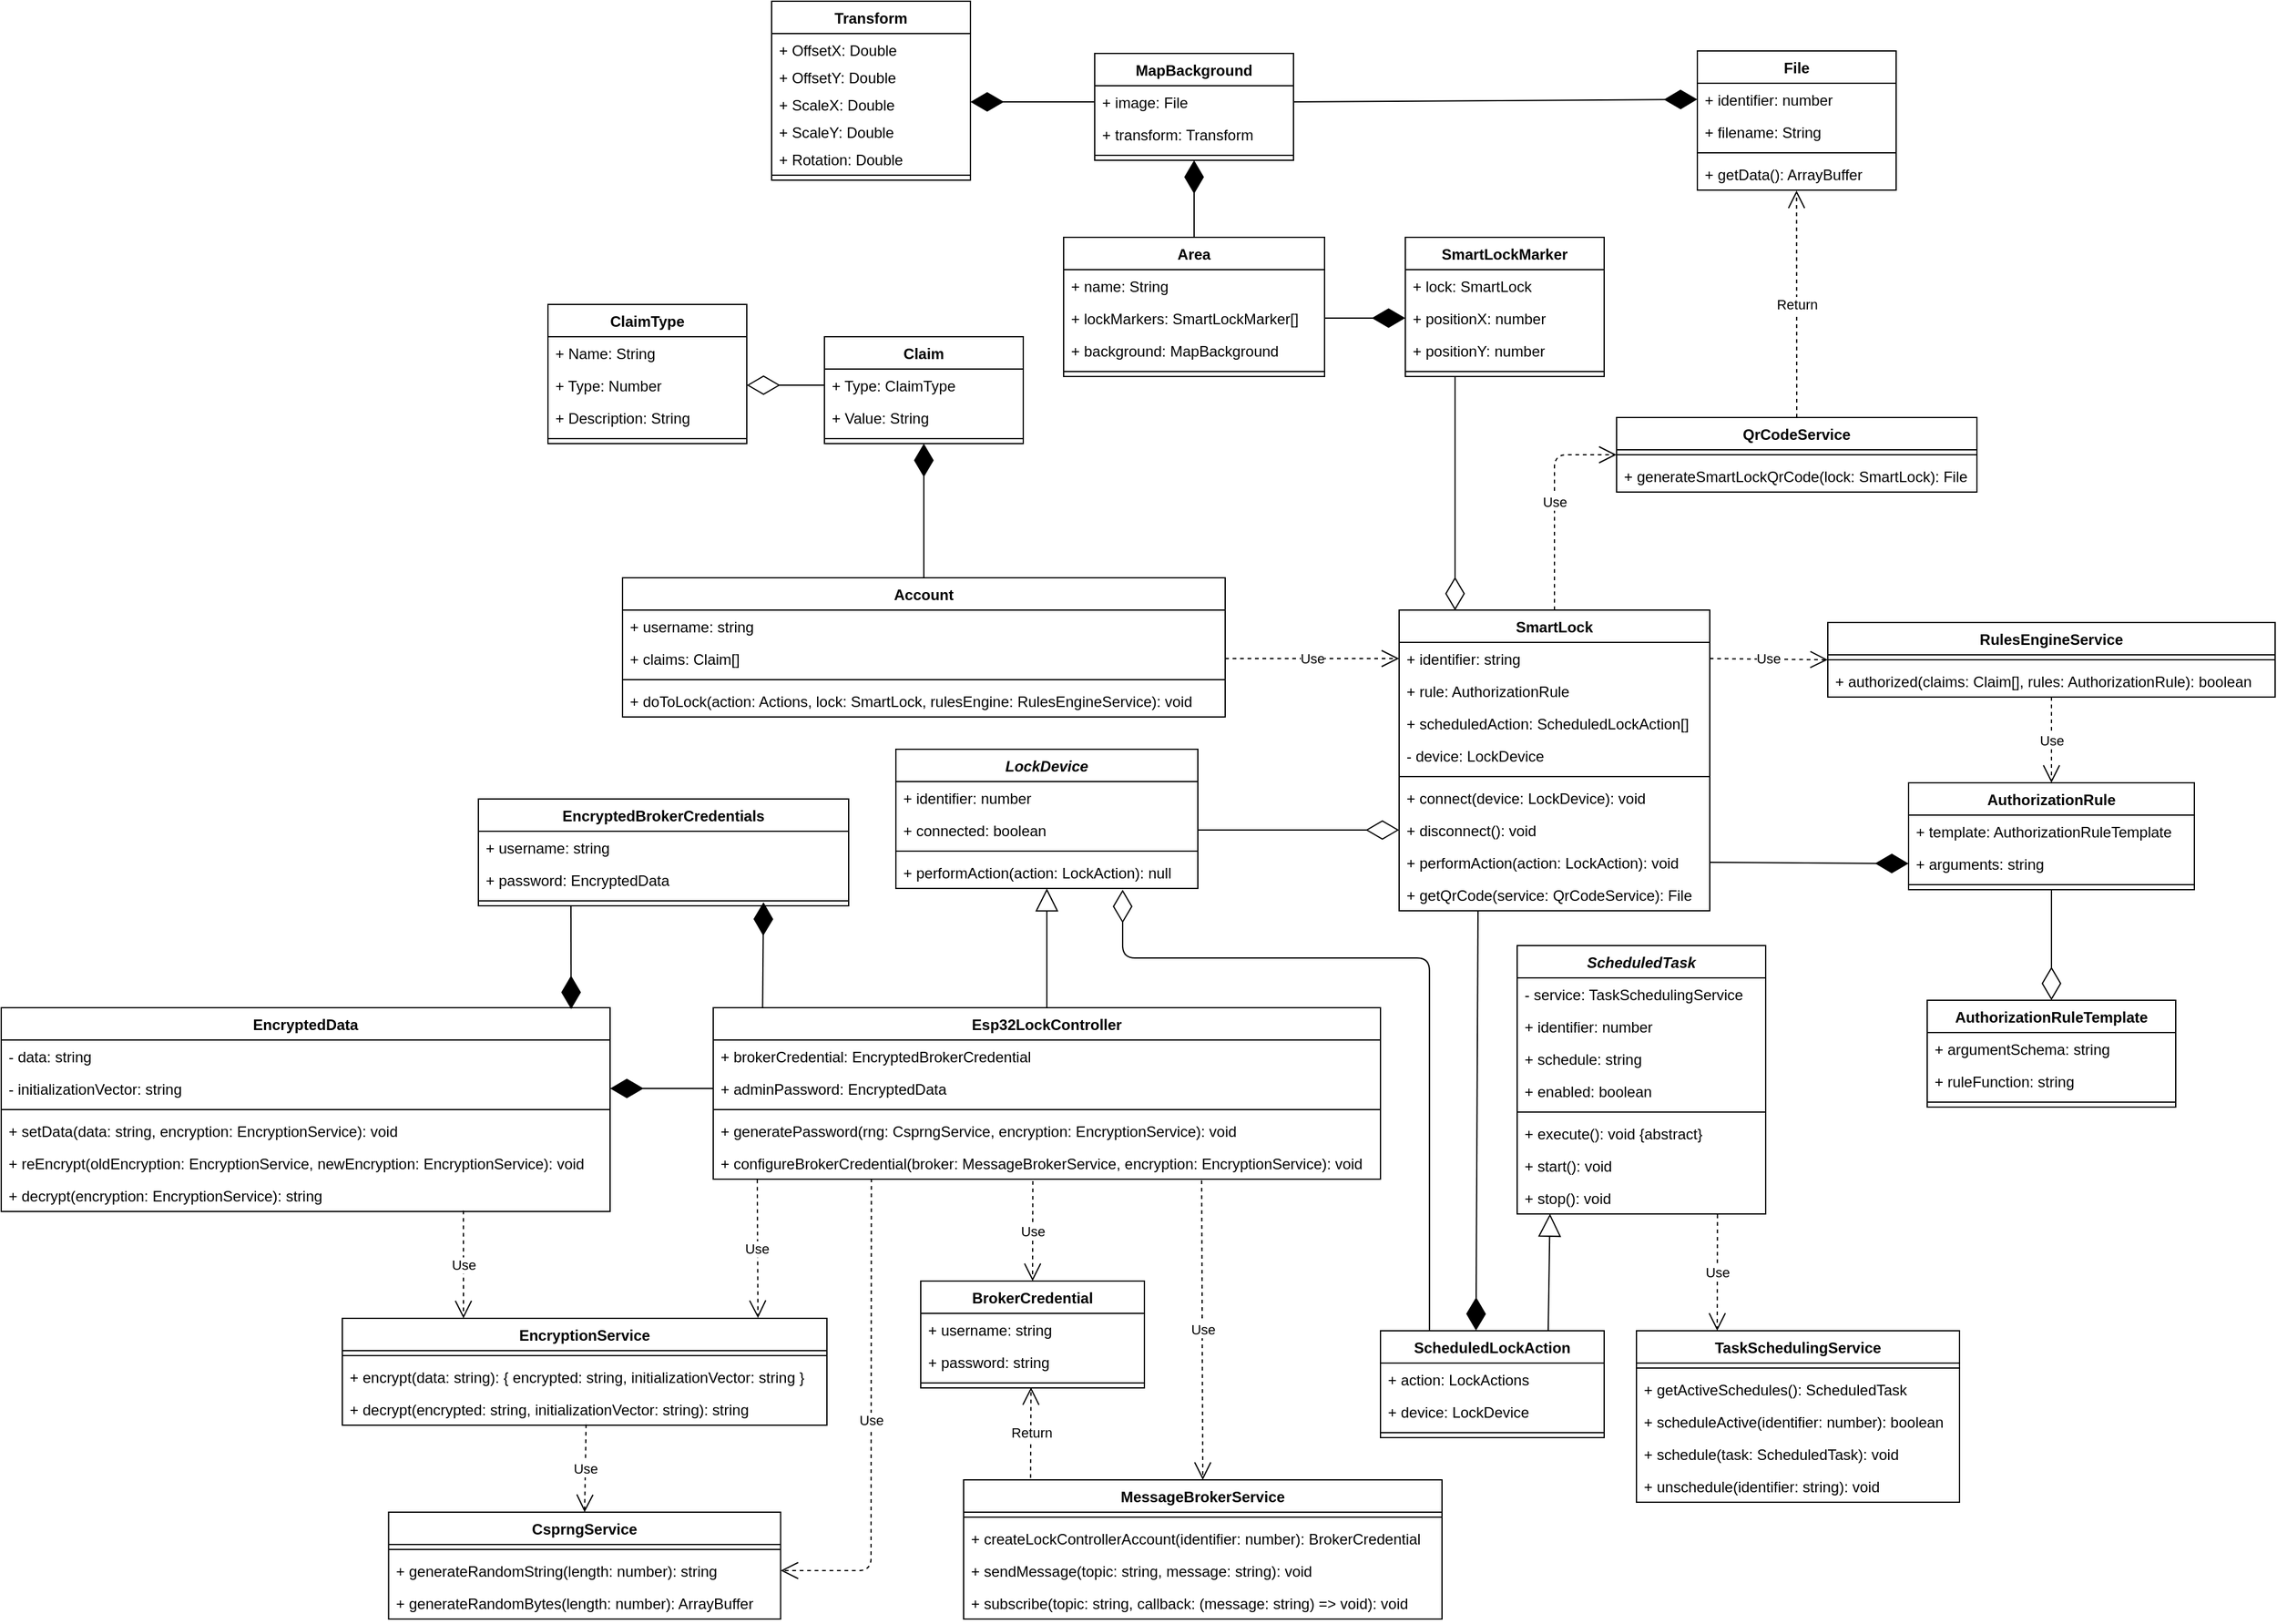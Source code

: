 <mxfile scale="1" border="10">
    <diagram id="dUwjKQnWfHwIA7eoXFHn" name="Page-1">
        <mxGraphModel dx="3529" dy="1919" grid="1" gridSize="10" guides="1" tooltips="1" connect="1" arrows="1" fold="1" page="1" pageScale="1" pageWidth="850" pageHeight="1100" math="0" shadow="0">
            <root>
                <mxCell id="0"/>
                <mxCell id="1" parent="0"/>
                <mxCell id="6" value="Account" style="swimlane;fontStyle=1;align=center;verticalAlign=top;childLayout=stackLayout;horizontal=1;startSize=26;horizontalStack=0;resizeParent=1;resizeParentMax=0;resizeLast=0;collapsible=1;marginBottom=0;" parent="1" vertex="1">
                    <mxGeometry x="-1630" y="384" width="485" height="112" as="geometry"/>
                </mxCell>
                <mxCell id="7" value="+ username: string" style="text;strokeColor=none;fillColor=none;align=left;verticalAlign=top;spacingLeft=4;spacingRight=4;overflow=hidden;rotatable=0;points=[[0,0.5],[1,0.5]];portConstraint=eastwest;" parent="6" vertex="1">
                    <mxGeometry y="26" width="485" height="26" as="geometry"/>
                </mxCell>
                <mxCell id="91" value="+ claims: Claim[]" style="text;strokeColor=none;fillColor=none;align=left;verticalAlign=top;spacingLeft=4;spacingRight=4;overflow=hidden;rotatable=0;points=[[0,0.5],[1,0.5]];portConstraint=eastwest;" parent="6" vertex="1">
                    <mxGeometry y="52" width="485" height="26" as="geometry"/>
                </mxCell>
                <mxCell id="8" value="" style="line;strokeWidth=1;fillColor=none;align=left;verticalAlign=middle;spacingTop=-1;spacingLeft=3;spacingRight=3;rotatable=0;labelPosition=right;points=[];portConstraint=eastwest;" parent="6" vertex="1">
                    <mxGeometry y="78" width="485" height="8" as="geometry"/>
                </mxCell>
                <mxCell id="170" value="+ doToLock(action: Actions, lock: SmartLock, rulesEngine: RulesEngineService): void" style="text;strokeColor=none;fillColor=none;align=left;verticalAlign=top;spacingLeft=4;spacingRight=4;overflow=hidden;rotatable=0;points=[[0,0.5],[1,0.5]];portConstraint=eastwest;" parent="6" vertex="1">
                    <mxGeometry y="86" width="485" height="26" as="geometry"/>
                </mxCell>
                <mxCell id="18" value="Area" style="swimlane;fontStyle=1;align=center;verticalAlign=top;childLayout=stackLayout;horizontal=1;startSize=26;horizontalStack=0;resizeParent=1;resizeParentMax=0;resizeLast=0;collapsible=1;marginBottom=0;" parent="1" vertex="1">
                    <mxGeometry x="-1275" y="110" width="210" height="112" as="geometry"/>
                </mxCell>
                <mxCell id="19" value="+ name: String" style="text;strokeColor=none;fillColor=none;align=left;verticalAlign=top;spacingLeft=4;spacingRight=4;overflow=hidden;rotatable=0;points=[[0,0.5],[1,0.5]];portConstraint=eastwest;" parent="18" vertex="1">
                    <mxGeometry y="26" width="210" height="26" as="geometry"/>
                </mxCell>
                <mxCell id="148" value="+ lockMarkers: SmartLockMarker[]" style="text;strokeColor=none;fillColor=none;align=left;verticalAlign=top;spacingLeft=4;spacingRight=4;overflow=hidden;rotatable=0;points=[[0,0.5],[1,0.5]];portConstraint=eastwest;" parent="18" vertex="1">
                    <mxGeometry y="52" width="210" height="26" as="geometry"/>
                </mxCell>
                <mxCell id="295" value="+ background: MapBackground" style="text;strokeColor=none;fillColor=none;align=left;verticalAlign=top;spacingLeft=4;spacingRight=4;overflow=hidden;rotatable=0;points=[[0,0.5],[1,0.5]];portConstraint=eastwest;" parent="18" vertex="1">
                    <mxGeometry y="78" width="210" height="26" as="geometry"/>
                </mxCell>
                <mxCell id="20" value="" style="line;strokeWidth=1;fillColor=none;align=left;verticalAlign=middle;spacingTop=-1;spacingLeft=3;spacingRight=3;rotatable=0;labelPosition=right;points=[];portConstraint=eastwest;" parent="18" vertex="1">
                    <mxGeometry y="104" width="210" height="8" as="geometry"/>
                </mxCell>
                <mxCell id="22" value="SmartLock" style="swimlane;fontStyle=1;align=center;verticalAlign=top;childLayout=stackLayout;horizontal=1;startSize=26;horizontalStack=0;resizeParent=1;resizeParentMax=0;resizeLast=0;collapsible=1;marginBottom=0;" parent="1" vertex="1">
                    <mxGeometry x="-1005" y="410" width="250" height="242" as="geometry"/>
                </mxCell>
                <mxCell id="23" value="+ identifier: string" style="text;strokeColor=none;fillColor=none;align=left;verticalAlign=top;spacingLeft=4;spacingRight=4;overflow=hidden;rotatable=0;points=[[0,0.5],[1,0.5]];portConstraint=eastwest;" parent="22" vertex="1">
                    <mxGeometry y="26" width="250" height="26" as="geometry"/>
                </mxCell>
                <mxCell id="54" value="+ rule: AuthorizationRule" style="text;strokeColor=none;fillColor=none;align=left;verticalAlign=top;spacingLeft=4;spacingRight=4;overflow=hidden;rotatable=0;points=[[0,0.5],[1,0.5]];portConstraint=eastwest;" parent="22" vertex="1">
                    <mxGeometry y="52" width="250" height="26" as="geometry"/>
                </mxCell>
                <mxCell id="55" value="+ scheduledAction: ScheduledLockAction[]" style="text;strokeColor=none;fillColor=none;align=left;verticalAlign=top;spacingLeft=4;spacingRight=4;overflow=hidden;rotatable=0;points=[[0,0.5],[1,0.5]];portConstraint=eastwest;" parent="22" vertex="1">
                    <mxGeometry y="78" width="250" height="26" as="geometry"/>
                </mxCell>
                <mxCell id="311" value="- device: LockDevice" style="text;strokeColor=none;fillColor=none;align=left;verticalAlign=top;spacingLeft=4;spacingRight=4;overflow=hidden;rotatable=0;points=[[0,0.5],[1,0.5]];portConstraint=eastwest;" parent="22" vertex="1">
                    <mxGeometry y="104" width="250" height="26" as="geometry"/>
                </mxCell>
                <mxCell id="24" value="" style="line;strokeWidth=1;fillColor=none;align=left;verticalAlign=middle;spacingTop=-1;spacingLeft=3;spacingRight=3;rotatable=0;labelPosition=right;points=[];portConstraint=eastwest;" parent="22" vertex="1">
                    <mxGeometry y="130" width="250" height="8" as="geometry"/>
                </mxCell>
                <mxCell id="234" value="+ connect(device: LockDevice): void" style="text;strokeColor=none;fillColor=none;align=left;verticalAlign=top;spacingLeft=4;spacingRight=4;overflow=hidden;rotatable=0;points=[[0,0.5],[1,0.5]];portConstraint=eastwest;" parent="22" vertex="1">
                    <mxGeometry y="138" width="250" height="26" as="geometry"/>
                </mxCell>
                <mxCell id="25" value="+ disconnect(): void" style="text;strokeColor=none;fillColor=none;align=left;verticalAlign=top;spacingLeft=4;spacingRight=4;overflow=hidden;rotatable=0;points=[[0,0.5],[1,0.5]];portConstraint=eastwest;" parent="22" vertex="1">
                    <mxGeometry y="164" width="250" height="26" as="geometry"/>
                </mxCell>
                <mxCell id="137" value="+ performAction(action: LockAction): void" style="text;strokeColor=none;fillColor=none;align=left;verticalAlign=top;spacingLeft=4;spacingRight=4;overflow=hidden;rotatable=0;points=[[0,0.5],[1,0.5]];portConstraint=eastwest;" parent="22" vertex="1">
                    <mxGeometry y="190" width="250" height="26" as="geometry"/>
                </mxCell>
                <mxCell id="277" value="+ getQrCode(service: QrCodeService): File" style="text;strokeColor=none;fillColor=none;align=left;verticalAlign=top;spacingLeft=4;spacingRight=4;overflow=hidden;rotatable=0;points=[[0,0.5],[1,0.5]];portConstraint=eastwest;" parent="22" vertex="1">
                    <mxGeometry y="216" width="250" height="26" as="geometry"/>
                </mxCell>
                <mxCell id="26" value="AuthorizationRule" style="swimlane;fontStyle=1;align=center;verticalAlign=top;childLayout=stackLayout;horizontal=1;startSize=26;horizontalStack=0;resizeParent=1;resizeParentMax=0;resizeLast=0;collapsible=1;marginBottom=0;" parent="1" vertex="1">
                    <mxGeometry x="-595" y="549" width="230" height="86" as="geometry"/>
                </mxCell>
                <mxCell id="27" value="+ template: AuthorizationRuleTemplate" style="text;strokeColor=none;fillColor=none;align=left;verticalAlign=top;spacingLeft=4;spacingRight=4;overflow=hidden;rotatable=0;points=[[0,0.5],[1,0.5]];portConstraint=eastwest;" parent="26" vertex="1">
                    <mxGeometry y="26" width="230" height="26" as="geometry"/>
                </mxCell>
                <mxCell id="258" value="+ arguments: string" style="text;strokeColor=none;fillColor=none;align=left;verticalAlign=top;spacingLeft=4;spacingRight=4;overflow=hidden;rotatable=0;points=[[0,0.5],[1,0.5]];portConstraint=eastwest;" parent="26" vertex="1">
                    <mxGeometry y="52" width="230" height="26" as="geometry"/>
                </mxCell>
                <mxCell id="28" value="" style="line;strokeWidth=1;fillColor=none;align=left;verticalAlign=middle;spacingTop=-1;spacingLeft=3;spacingRight=3;rotatable=0;labelPosition=right;points=[];portConstraint=eastwest;" parent="26" vertex="1">
                    <mxGeometry y="78" width="230" height="8" as="geometry"/>
                </mxCell>
                <mxCell id="94" value="MapBackground" style="swimlane;fontStyle=1;align=center;verticalAlign=top;childLayout=stackLayout;horizontal=1;startSize=26;horizontalStack=0;resizeParent=1;resizeParentMax=0;resizeLast=0;collapsible=1;marginBottom=0;" parent="1" vertex="1">
                    <mxGeometry x="-1250" y="-38" width="160" height="86" as="geometry"/>
                </mxCell>
                <mxCell id="95" value="+ image: File" style="text;strokeColor=none;fillColor=none;align=left;verticalAlign=top;spacingLeft=4;spacingRight=4;overflow=hidden;rotatable=0;points=[[0,0.5],[1,0.5]];portConstraint=eastwest;" parent="94" vertex="1">
                    <mxGeometry y="26" width="160" height="26" as="geometry"/>
                </mxCell>
                <mxCell id="241" value="+ transform: Transform" style="text;strokeColor=none;fillColor=none;align=left;verticalAlign=top;spacingLeft=4;spacingRight=4;overflow=hidden;rotatable=0;points=[[0,0.5],[1,0.5]];portConstraint=eastwest;" parent="94" vertex="1">
                    <mxGeometry y="52" width="160" height="26" as="geometry"/>
                </mxCell>
                <mxCell id="96" value="" style="line;strokeWidth=1;fillColor=none;align=left;verticalAlign=middle;spacingTop=-1;spacingLeft=3;spacingRight=3;rotatable=0;labelPosition=right;points=[];portConstraint=eastwest;" parent="94" vertex="1">
                    <mxGeometry y="78" width="160" height="8" as="geometry"/>
                </mxCell>
                <mxCell id="133" value="RulesEngineService" style="swimlane;fontStyle=1;align=center;verticalAlign=top;childLayout=stackLayout;horizontal=1;startSize=26;horizontalStack=0;resizeParent=1;resizeParentMax=0;resizeLast=0;collapsible=1;marginBottom=0;" parent="1" vertex="1">
                    <mxGeometry x="-660" y="420" width="360" height="60" as="geometry"/>
                </mxCell>
                <mxCell id="135" value="" style="line;strokeWidth=1;fillColor=none;align=left;verticalAlign=middle;spacingTop=-1;spacingLeft=3;spacingRight=3;rotatable=0;labelPosition=right;points=[];portConstraint=eastwest;" parent="133" vertex="1">
                    <mxGeometry y="26" width="360" height="8" as="geometry"/>
                </mxCell>
                <mxCell id="136" value="+ authorized(claims: Claim[], rules: AuthorizationRule): boolean" style="text;strokeColor=none;fillColor=none;align=left;verticalAlign=top;spacingLeft=4;spacingRight=4;overflow=hidden;rotatable=0;points=[[0,0.5],[1,0.5]];portConstraint=eastwest;" parent="133" vertex="1">
                    <mxGeometry y="34" width="360" height="26" as="geometry"/>
                </mxCell>
                <mxCell id="138" value="LockDevice" style="swimlane;fontStyle=3;align=center;verticalAlign=top;childLayout=stackLayout;horizontal=1;startSize=26;horizontalStack=0;resizeParent=1;resizeParentMax=0;resizeLast=0;collapsible=1;marginBottom=0;" parent="1" vertex="1">
                    <mxGeometry x="-1410" y="522" width="243" height="112" as="geometry"/>
                </mxCell>
                <mxCell id="139" value="+ identifier: number" style="text;strokeColor=none;fillColor=none;align=left;verticalAlign=top;spacingLeft=4;spacingRight=4;overflow=hidden;rotatable=0;points=[[0,0.5],[1,0.5]];portConstraint=eastwest;" parent="138" vertex="1">
                    <mxGeometry y="26" width="243" height="26" as="geometry"/>
                </mxCell>
                <mxCell id="281" value="+ connected: boolean" style="text;strokeColor=none;fillColor=none;align=left;verticalAlign=top;spacingLeft=4;spacingRight=4;overflow=hidden;rotatable=0;points=[[0,0.5],[1,0.5]];portConstraint=eastwest;" parent="138" vertex="1">
                    <mxGeometry y="52" width="243" height="26" as="geometry"/>
                </mxCell>
                <mxCell id="142" value="" style="line;strokeWidth=1;fillColor=none;align=left;verticalAlign=middle;spacingTop=-1;spacingLeft=3;spacingRight=3;rotatable=0;labelPosition=right;points=[];portConstraint=eastwest;" parent="138" vertex="1">
                    <mxGeometry y="78" width="243" height="8" as="geometry"/>
                </mxCell>
                <mxCell id="143" value="+ performAction(action: LockAction): null" style="text;strokeColor=none;fillColor=none;align=left;verticalAlign=top;spacingLeft=4;spacingRight=4;overflow=hidden;rotatable=0;points=[[0,0.5],[1,0.5]];portConstraint=eastwest;" parent="138" vertex="1">
                    <mxGeometry y="86" width="243" height="26" as="geometry"/>
                </mxCell>
                <mxCell id="149" value="Claim" style="swimlane;fontStyle=1;align=center;verticalAlign=top;childLayout=stackLayout;horizontal=1;startSize=26;horizontalStack=0;resizeParent=1;resizeParentMax=0;resizeLast=0;collapsible=1;marginBottom=0;" parent="1" vertex="1">
                    <mxGeometry x="-1467.5" y="190" width="160" height="86" as="geometry"/>
                </mxCell>
                <mxCell id="150" value="+ Type: ClaimType" style="text;strokeColor=none;fillColor=none;align=left;verticalAlign=top;spacingLeft=4;spacingRight=4;overflow=hidden;rotatable=0;points=[[0,0.5],[1,0.5]];portConstraint=eastwest;" parent="149" vertex="1">
                    <mxGeometry y="26" width="160" height="26" as="geometry"/>
                </mxCell>
                <mxCell id="158" value="+ Value: String" style="text;strokeColor=none;fillColor=none;align=left;verticalAlign=top;spacingLeft=4;spacingRight=4;overflow=hidden;rotatable=0;points=[[0,0.5],[1,0.5]];portConstraint=eastwest;" parent="149" vertex="1">
                    <mxGeometry y="52" width="160" height="26" as="geometry"/>
                </mxCell>
                <mxCell id="151" value="" style="line;strokeWidth=1;fillColor=none;align=left;verticalAlign=middle;spacingTop=-1;spacingLeft=3;spacingRight=3;rotatable=0;labelPosition=right;points=[];portConstraint=eastwest;" parent="149" vertex="1">
                    <mxGeometry y="78" width="160" height="8" as="geometry"/>
                </mxCell>
                <mxCell id="153" value="ClaimType" style="swimlane;fontStyle=1;align=center;verticalAlign=top;childLayout=stackLayout;horizontal=1;startSize=26;horizontalStack=0;resizeParent=1;resizeParentMax=0;resizeLast=0;collapsible=1;marginBottom=0;" parent="1" vertex="1">
                    <mxGeometry x="-1690" y="164" width="160" height="112" as="geometry"/>
                </mxCell>
                <mxCell id="154" value="+ Name: String&#10;" style="text;strokeColor=none;fillColor=none;align=left;verticalAlign=top;spacingLeft=4;spacingRight=4;overflow=hidden;rotatable=0;points=[[0,0.5],[1,0.5]];portConstraint=eastwest;" parent="153" vertex="1">
                    <mxGeometry y="26" width="160" height="26" as="geometry"/>
                </mxCell>
                <mxCell id="157" value="+ Type: Number&#10;" style="text;strokeColor=none;fillColor=none;align=left;verticalAlign=top;spacingLeft=4;spacingRight=4;overflow=hidden;rotatable=0;points=[[0,0.5],[1,0.5]];portConstraint=eastwest;" parent="153" vertex="1">
                    <mxGeometry y="52" width="160" height="26" as="geometry"/>
                </mxCell>
                <mxCell id="232" value="+ Description: String&#10;" style="text;strokeColor=none;fillColor=none;align=left;verticalAlign=top;spacingLeft=4;spacingRight=4;overflow=hidden;rotatable=0;points=[[0,0.5],[1,0.5]];portConstraint=eastwest;" parent="153" vertex="1">
                    <mxGeometry y="78" width="160" height="26" as="geometry"/>
                </mxCell>
                <mxCell id="155" value="" style="line;strokeWidth=1;fillColor=none;align=left;verticalAlign=middle;spacingTop=-1;spacingLeft=3;spacingRight=3;rotatable=0;labelPosition=right;points=[];portConstraint=eastwest;" parent="153" vertex="1">
                    <mxGeometry y="104" width="160" height="8" as="geometry"/>
                </mxCell>
                <mxCell id="172" value="" style="endArrow=diamondThin;endFill=1;endSize=24;html=1;entryX=0;entryY=0.5;entryDx=0;entryDy=0;exitX=1;exitY=0.5;exitDx=0;exitDy=0;" parent="1" source="148" target="209" edge="1">
                    <mxGeometry width="160" relative="1" as="geometry">
                        <mxPoint x="-1120" y="320" as="sourcePoint"/>
                        <mxPoint x="-960" y="320" as="targetPoint"/>
                    </mxGeometry>
                </mxCell>
                <mxCell id="173" value="ScheduledLockAction" style="swimlane;fontStyle=1;align=center;verticalAlign=top;childLayout=stackLayout;horizontal=1;startSize=26;horizontalStack=0;resizeParent=1;resizeParentMax=0;resizeLast=0;collapsible=1;marginBottom=0;" parent="1" vertex="1">
                    <mxGeometry x="-1020" y="990" width="180" height="86" as="geometry"/>
                </mxCell>
                <mxCell id="174" value="+ action: LockActions" style="text;strokeColor=none;fillColor=none;align=left;verticalAlign=top;spacingLeft=4;spacingRight=4;overflow=hidden;rotatable=0;points=[[0,0.5],[1,0.5]];portConstraint=eastwest;" parent="173" vertex="1">
                    <mxGeometry y="26" width="180" height="26" as="geometry"/>
                </mxCell>
                <mxCell id="235" value="+ device: LockDevice" style="text;strokeColor=none;fillColor=none;align=left;verticalAlign=top;spacingLeft=4;spacingRight=4;overflow=hidden;rotatable=0;points=[[0,0.5],[1,0.5]];portConstraint=eastwest;" parent="173" vertex="1">
                    <mxGeometry y="52" width="180" height="26" as="geometry"/>
                </mxCell>
                <mxCell id="175" value="" style="line;strokeWidth=1;fillColor=none;align=left;verticalAlign=middle;spacingTop=-1;spacingLeft=3;spacingRight=3;rotatable=0;labelPosition=right;points=[];portConstraint=eastwest;" parent="173" vertex="1">
                    <mxGeometry y="78" width="180" height="8" as="geometry"/>
                </mxCell>
                <mxCell id="185" value="Esp32LockController" style="swimlane;fontStyle=1;align=center;verticalAlign=top;childLayout=stackLayout;horizontal=1;startSize=26;horizontalStack=0;resizeParent=1;resizeParentMax=0;resizeLast=0;collapsible=1;marginBottom=0;" parent="1" vertex="1">
                    <mxGeometry x="-1557" y="730" width="537" height="138" as="geometry"/>
                </mxCell>
                <mxCell id="186" value="+ brokerCredential: EncryptedBrokerCredential" style="text;strokeColor=none;fillColor=none;align=left;verticalAlign=top;spacingLeft=4;spacingRight=4;overflow=hidden;rotatable=0;points=[[0,0.5],[1,0.5]];portConstraint=eastwest;" parent="185" vertex="1">
                    <mxGeometry y="26" width="537" height="26" as="geometry"/>
                </mxCell>
                <mxCell id="187" value="+ adminPassword: EncryptedData" style="text;strokeColor=none;fillColor=none;align=left;verticalAlign=top;spacingLeft=4;spacingRight=4;overflow=hidden;rotatable=0;points=[[0,0.5],[1,0.5]];portConstraint=eastwest;" parent="185" vertex="1">
                    <mxGeometry y="52" width="537" height="26" as="geometry"/>
                </mxCell>
                <mxCell id="189" value="" style="line;strokeWidth=1;fillColor=none;align=left;verticalAlign=middle;spacingTop=-1;spacingLeft=3;spacingRight=3;rotatable=0;labelPosition=right;points=[];portConstraint=eastwest;" parent="185" vertex="1">
                    <mxGeometry y="78" width="537" height="8" as="geometry"/>
                </mxCell>
                <mxCell id="190" value="+ generatePassword(rng: CsprngService, encryption: EncryptionService): void" style="text;strokeColor=none;fillColor=none;align=left;verticalAlign=top;spacingLeft=4;spacingRight=4;overflow=hidden;rotatable=0;points=[[0,0.5],[1,0.5]];portConstraint=eastwest;" parent="185" vertex="1">
                    <mxGeometry y="86" width="537" height="26" as="geometry"/>
                </mxCell>
                <mxCell id="191" value="+ configureBrokerCredential(broker: MessageBrokerService, encryption: EncryptionService): void" style="text;strokeColor=none;fillColor=none;align=left;verticalAlign=top;spacingLeft=4;spacingRight=4;overflow=hidden;rotatable=0;points=[[0,0.5],[1,0.5]];portConstraint=eastwest;" parent="185" vertex="1">
                    <mxGeometry y="112" width="537" height="26" as="geometry"/>
                </mxCell>
                <mxCell id="201" value="MessageBrokerService" style="swimlane;fontStyle=1;align=center;verticalAlign=top;childLayout=stackLayout;horizontal=1;startSize=26;horizontalStack=0;resizeParent=1;resizeParentMax=0;resizeLast=0;collapsible=1;marginBottom=0;" parent="1" vertex="1">
                    <mxGeometry x="-1355.5" y="1110" width="385" height="112" as="geometry"/>
                </mxCell>
                <mxCell id="203" value="" style="line;strokeWidth=1;fillColor=none;align=left;verticalAlign=middle;spacingTop=-1;spacingLeft=3;spacingRight=3;rotatable=0;labelPosition=right;points=[];portConstraint=eastwest;" parent="201" vertex="1">
                    <mxGeometry y="26" width="385" height="8" as="geometry"/>
                </mxCell>
                <mxCell id="204" value="+ createLockControllerAccount(identifier: number): BrokerCredential" style="text;strokeColor=none;fillColor=none;align=left;verticalAlign=top;spacingLeft=4;spacingRight=4;overflow=hidden;rotatable=0;points=[[0,0.5],[1,0.5]];portConstraint=eastwest;" parent="201" vertex="1">
                    <mxGeometry y="34" width="385" height="26" as="geometry"/>
                </mxCell>
                <mxCell id="351" value="+ sendMessage(topic: string, message: string): void" style="text;strokeColor=none;fillColor=none;align=left;verticalAlign=top;spacingLeft=4;spacingRight=4;overflow=hidden;rotatable=0;points=[[0,0.5],[1,0.5]];portConstraint=eastwest;" parent="201" vertex="1">
                    <mxGeometry y="60" width="385" height="26" as="geometry"/>
                </mxCell>
                <mxCell id="352" value="+ subscribe(topic: string, callback: (message: string) =&gt; void): void" style="text;strokeColor=none;fillColor=none;align=left;verticalAlign=top;spacingLeft=4;spacingRight=4;overflow=hidden;rotatable=0;points=[[0,0.5],[1,0.5]];portConstraint=eastwest;" parent="201" vertex="1">
                    <mxGeometry y="86" width="385" height="26" as="geometry"/>
                </mxCell>
                <mxCell id="207" value="SmartLockMarker" style="swimlane;fontStyle=1;align=center;verticalAlign=top;childLayout=stackLayout;horizontal=1;startSize=26;horizontalStack=0;resizeParent=1;resizeParentMax=0;resizeLast=0;collapsible=1;marginBottom=0;" parent="1" vertex="1">
                    <mxGeometry x="-1000" y="110" width="160" height="112" as="geometry"/>
                </mxCell>
                <mxCell id="208" value="+ lock: SmartLock" style="text;strokeColor=none;fillColor=none;align=left;verticalAlign=top;spacingLeft=4;spacingRight=4;overflow=hidden;rotatable=0;points=[[0,0.5],[1,0.5]];portConstraint=eastwest;" parent="207" vertex="1">
                    <mxGeometry y="26" width="160" height="26" as="geometry"/>
                </mxCell>
                <mxCell id="209" value="+ positionX: number" style="text;strokeColor=none;fillColor=none;align=left;verticalAlign=top;spacingLeft=4;spacingRight=4;overflow=hidden;rotatable=0;points=[[0,0.5],[1,0.5]];portConstraint=eastwest;" parent="207" vertex="1">
                    <mxGeometry y="52" width="160" height="26" as="geometry"/>
                </mxCell>
                <mxCell id="294" value="+ positionY: number" style="text;strokeColor=none;fillColor=none;align=left;verticalAlign=top;spacingLeft=4;spacingRight=4;overflow=hidden;rotatable=0;points=[[0,0.5],[1,0.5]];portConstraint=eastwest;" parent="207" vertex="1">
                    <mxGeometry y="78" width="160" height="26" as="geometry"/>
                </mxCell>
                <mxCell id="210" value="" style="line;strokeWidth=1;fillColor=none;align=left;verticalAlign=middle;spacingTop=-1;spacingLeft=3;spacingRight=3;rotatable=0;labelPosition=right;points=[];portConstraint=eastwest;" parent="207" vertex="1">
                    <mxGeometry y="104" width="160" height="8" as="geometry"/>
                </mxCell>
                <mxCell id="219" value="TaskSchedulingService" style="swimlane;fontStyle=1;align=center;verticalAlign=top;childLayout=stackLayout;horizontal=1;startSize=26;horizontalStack=0;resizeParent=1;resizeParentMax=0;resizeLast=0;collapsible=1;marginBottom=0;" parent="1" vertex="1">
                    <mxGeometry x="-814" y="990" width="260" height="138" as="geometry"/>
                </mxCell>
                <mxCell id="221" value="" style="line;strokeWidth=1;fillColor=none;align=left;verticalAlign=middle;spacingTop=-1;spacingLeft=3;spacingRight=3;rotatable=0;labelPosition=right;points=[];portConstraint=eastwest;" parent="219" vertex="1">
                    <mxGeometry y="26" width="260" height="8" as="geometry"/>
                </mxCell>
                <mxCell id="222" value="+ getActiveSchedules(): ScheduledTask" style="text;strokeColor=none;fillColor=none;align=left;verticalAlign=top;spacingLeft=4;spacingRight=4;overflow=hidden;rotatable=0;points=[[0,0.5],[1,0.5]];portConstraint=eastwest;" parent="219" vertex="1">
                    <mxGeometry y="34" width="260" height="26" as="geometry"/>
                </mxCell>
                <mxCell id="272" value="+ scheduleActive(identifier: number): boolean" style="text;strokeColor=none;fillColor=none;align=left;verticalAlign=top;spacingLeft=4;spacingRight=4;overflow=hidden;rotatable=0;points=[[0,0.5],[1,0.5]];portConstraint=eastwest;" parent="219" vertex="1">
                    <mxGeometry y="60" width="260" height="26" as="geometry"/>
                </mxCell>
                <mxCell id="273" value="+ schedule(task: ScheduledTask): void" style="text;strokeColor=none;fillColor=none;align=left;verticalAlign=top;spacingLeft=4;spacingRight=4;overflow=hidden;rotatable=0;points=[[0,0.5],[1,0.5]];portConstraint=eastwest;" parent="219" vertex="1">
                    <mxGeometry y="86" width="260" height="26" as="geometry"/>
                </mxCell>
                <mxCell id="274" value="+ unschedule(identifier: string): void" style="text;strokeColor=none;fillColor=none;align=left;verticalAlign=top;spacingLeft=4;spacingRight=4;overflow=hidden;rotatable=0;points=[[0,0.5],[1,0.5]];portConstraint=eastwest;" parent="219" vertex="1">
                    <mxGeometry y="112" width="260" height="26" as="geometry"/>
                </mxCell>
                <mxCell id="225" value="Transform" style="swimlane;fontStyle=1;align=center;verticalAlign=top;childLayout=stackLayout;horizontal=1;startSize=26;horizontalStack=0;resizeParent=1;resizeParentMax=0;resizeLast=0;collapsible=1;marginBottom=0;" parent="1" vertex="1">
                    <mxGeometry x="-1510" y="-80" width="160" height="144" as="geometry"/>
                </mxCell>
                <mxCell id="226" value="+ OffsetX: Double" style="text;strokeColor=none;fillColor=none;align=left;verticalAlign=top;spacingLeft=4;spacingRight=4;overflow=hidden;rotatable=0;points=[[0,0.5],[1,0.5]];portConstraint=eastwest;" parent="225" vertex="1">
                    <mxGeometry y="26" width="160" height="22" as="geometry"/>
                </mxCell>
                <mxCell id="236" value="+ OffsetY: Double" style="text;strokeColor=none;fillColor=none;align=left;verticalAlign=top;spacingLeft=4;spacingRight=4;overflow=hidden;rotatable=0;points=[[0,0.5],[1,0.5]];portConstraint=eastwest;" parent="225" vertex="1">
                    <mxGeometry y="48" width="160" height="22" as="geometry"/>
                </mxCell>
                <mxCell id="237" value="+ ScaleX: Double" style="text;strokeColor=none;fillColor=none;align=left;verticalAlign=top;spacingLeft=4;spacingRight=4;overflow=hidden;rotatable=0;points=[[0,0.5],[1,0.5]];portConstraint=eastwest;" parent="225" vertex="1">
                    <mxGeometry y="70" width="160" height="22" as="geometry"/>
                </mxCell>
                <mxCell id="239" value="+ ScaleY: Double" style="text;strokeColor=none;fillColor=none;align=left;verticalAlign=top;spacingLeft=4;spacingRight=4;overflow=hidden;rotatable=0;points=[[0,0.5],[1,0.5]];portConstraint=eastwest;" parent="225" vertex="1">
                    <mxGeometry y="92" width="160" height="22" as="geometry"/>
                </mxCell>
                <mxCell id="240" value="+ Rotation: Double" style="text;strokeColor=none;fillColor=none;align=left;verticalAlign=top;spacingLeft=4;spacingRight=4;overflow=hidden;rotatable=0;points=[[0,0.5],[1,0.5]];portConstraint=eastwest;" parent="225" vertex="1">
                    <mxGeometry y="114" width="160" height="22" as="geometry"/>
                </mxCell>
                <mxCell id="227" value="" style="line;strokeWidth=1;fillColor=none;align=left;verticalAlign=middle;spacingTop=-1;spacingLeft=3;spacingRight=3;rotatable=0;labelPosition=right;points=[];portConstraint=eastwest;" parent="225" vertex="1">
                    <mxGeometry y="136" width="160" height="8" as="geometry"/>
                </mxCell>
                <mxCell id="242" value="File" style="swimlane;fontStyle=1;align=center;verticalAlign=top;childLayout=stackLayout;horizontal=1;startSize=26;horizontalStack=0;resizeParent=1;resizeParentMax=0;resizeLast=0;collapsible=1;marginBottom=0;" parent="1" vertex="1">
                    <mxGeometry x="-765" y="-40" width="160" height="112" as="geometry"/>
                </mxCell>
                <mxCell id="244" value="+ identifier: number" style="text;strokeColor=none;fillColor=none;align=left;verticalAlign=top;spacingLeft=4;spacingRight=4;overflow=hidden;rotatable=0;points=[[0,0.5],[1,0.5]];portConstraint=eastwest;" parent="242" vertex="1">
                    <mxGeometry y="26" width="160" height="26" as="geometry"/>
                </mxCell>
                <mxCell id="293" value="+ filename: String" style="text;strokeColor=none;fillColor=none;align=left;verticalAlign=top;spacingLeft=4;spacingRight=4;overflow=hidden;rotatable=0;points=[[0,0.5],[1,0.5]];portConstraint=eastwest;" parent="242" vertex="1">
                    <mxGeometry y="52" width="160" height="26" as="geometry"/>
                </mxCell>
                <mxCell id="245" value="" style="line;strokeWidth=1;fillColor=none;align=left;verticalAlign=middle;spacingTop=-1;spacingLeft=3;spacingRight=3;rotatable=0;labelPosition=right;points=[];portConstraint=eastwest;" parent="242" vertex="1">
                    <mxGeometry y="78" width="160" height="8" as="geometry"/>
                </mxCell>
                <mxCell id="246" value="+ getData(): ArrayBuffer" style="text;strokeColor=none;fillColor=none;align=left;verticalAlign=top;spacingLeft=4;spacingRight=4;overflow=hidden;rotatable=0;points=[[0,0.5],[1,0.5]];portConstraint=eastwest;" parent="242" vertex="1">
                    <mxGeometry y="86" width="160" height="26" as="geometry"/>
                </mxCell>
                <mxCell id="248" value="QrCodeService" style="swimlane;fontStyle=1;align=center;verticalAlign=top;childLayout=stackLayout;horizontal=1;startSize=26;horizontalStack=0;resizeParent=1;resizeParentMax=0;resizeLast=0;collapsible=1;marginBottom=0;" parent="1" vertex="1">
                    <mxGeometry x="-830" y="255" width="290" height="60" as="geometry"/>
                </mxCell>
                <mxCell id="250" value="" style="line;strokeWidth=1;fillColor=none;align=left;verticalAlign=middle;spacingTop=-1;spacingLeft=3;spacingRight=3;rotatable=0;labelPosition=right;points=[];portConstraint=eastwest;" parent="248" vertex="1">
                    <mxGeometry y="26" width="290" height="8" as="geometry"/>
                </mxCell>
                <mxCell id="251" value="+ generateSmartLockQrCode(lock: SmartLock): File" style="text;strokeColor=none;fillColor=none;align=left;verticalAlign=top;spacingLeft=4;spacingRight=4;overflow=hidden;rotatable=0;points=[[0,0.5],[1,0.5]];portConstraint=eastwest;" parent="248" vertex="1">
                    <mxGeometry y="34" width="290" height="26" as="geometry"/>
                </mxCell>
                <mxCell id="253" value="AuthorizationRuleTemplate" style="swimlane;fontStyle=1;align=center;verticalAlign=top;childLayout=stackLayout;horizontal=1;startSize=26;horizontalStack=0;resizeParent=1;resizeParentMax=0;resizeLast=0;collapsible=1;marginBottom=0;" parent="1" vertex="1">
                    <mxGeometry x="-580" y="724" width="200" height="86" as="geometry"/>
                </mxCell>
                <mxCell id="254" value="+ argumentSchema: string" style="text;strokeColor=none;fillColor=none;align=left;verticalAlign=top;spacingLeft=4;spacingRight=4;overflow=hidden;rotatable=0;points=[[0,0.5],[1,0.5]];portConstraint=eastwest;" parent="253" vertex="1">
                    <mxGeometry y="26" width="200" height="26" as="geometry"/>
                </mxCell>
                <mxCell id="260" value="+ ruleFunction: string" style="text;strokeColor=none;fillColor=none;align=left;verticalAlign=top;spacingLeft=4;spacingRight=4;overflow=hidden;rotatable=0;points=[[0,0.5],[1,0.5]];portConstraint=eastwest;" parent="253" vertex="1">
                    <mxGeometry y="52" width="200" height="26" as="geometry"/>
                </mxCell>
                <mxCell id="255" value="" style="line;strokeWidth=1;fillColor=none;align=left;verticalAlign=middle;spacingTop=-1;spacingLeft=3;spacingRight=3;rotatable=0;labelPosition=right;points=[];portConstraint=eastwest;" parent="253" vertex="1">
                    <mxGeometry y="78" width="200" height="8" as="geometry"/>
                </mxCell>
                <mxCell id="263" value="ScheduledTask" style="swimlane;fontStyle=3;align=center;verticalAlign=top;childLayout=stackLayout;horizontal=1;startSize=26;horizontalStack=0;resizeParent=1;resizeParentMax=0;resizeLast=0;collapsible=1;marginBottom=0;" parent="1" vertex="1">
                    <mxGeometry x="-910" y="680" width="200" height="216" as="geometry"/>
                </mxCell>
                <mxCell id="264" value="- service: TaskSchedulingService" style="text;strokeColor=none;fillColor=none;align=left;verticalAlign=top;spacingLeft=4;spacingRight=4;overflow=hidden;rotatable=0;points=[[0,0.5],[1,0.5]];portConstraint=eastwest;" parent="263" vertex="1">
                    <mxGeometry y="26" width="200" height="26" as="geometry"/>
                </mxCell>
                <mxCell id="265" value="+ identifier: number" style="text;strokeColor=none;fillColor=none;align=left;verticalAlign=top;spacingLeft=4;spacingRight=4;overflow=hidden;rotatable=0;points=[[0,0.5],[1,0.5]];portConstraint=eastwest;" parent="263" vertex="1">
                    <mxGeometry y="52" width="200" height="26" as="geometry"/>
                </mxCell>
                <mxCell id="276" value="+ schedule: string" style="text;strokeColor=none;fillColor=none;align=left;verticalAlign=top;spacingLeft=4;spacingRight=4;overflow=hidden;rotatable=0;points=[[0,0.5],[1,0.5]];portConstraint=eastwest;" parent="263" vertex="1">
                    <mxGeometry y="78" width="200" height="26" as="geometry"/>
                </mxCell>
                <mxCell id="269" value="+ enabled: boolean" style="text;strokeColor=none;fillColor=none;align=left;verticalAlign=top;spacingLeft=4;spacingRight=4;overflow=hidden;rotatable=0;points=[[0,0.5],[1,0.5]];portConstraint=eastwest;" parent="263" vertex="1">
                    <mxGeometry y="104" width="200" height="26" as="geometry"/>
                </mxCell>
                <mxCell id="266" value="" style="line;strokeWidth=1;fillColor=none;align=left;verticalAlign=middle;spacingTop=-1;spacingLeft=3;spacingRight=3;rotatable=0;labelPosition=right;points=[];portConstraint=eastwest;" parent="263" vertex="1">
                    <mxGeometry y="130" width="200" height="8" as="geometry"/>
                </mxCell>
                <mxCell id="267" value="+ execute(): void {abstract}" style="text;strokeColor=none;fillColor=none;align=left;verticalAlign=top;spacingLeft=4;spacingRight=4;overflow=hidden;rotatable=0;points=[[0,0.5],[1,0.5]];portConstraint=eastwest;" parent="263" vertex="1">
                    <mxGeometry y="138" width="200" height="26" as="geometry"/>
                </mxCell>
                <mxCell id="270" value="+ start(): void" style="text;strokeColor=none;fillColor=none;align=left;verticalAlign=top;spacingLeft=4;spacingRight=4;overflow=hidden;rotatable=0;points=[[0,0.5],[1,0.5]];portConstraint=eastwest;" parent="263" vertex="1">
                    <mxGeometry y="164" width="200" height="26" as="geometry"/>
                </mxCell>
                <mxCell id="271" value="+ stop(): void" style="text;strokeColor=none;fillColor=none;align=left;verticalAlign=top;spacingLeft=4;spacingRight=4;overflow=hidden;rotatable=0;points=[[0,0.5],[1,0.5]];portConstraint=eastwest;" parent="263" vertex="1">
                    <mxGeometry y="190" width="200" height="26" as="geometry"/>
                </mxCell>
                <mxCell id="287" value="CsprngService" style="swimlane;fontStyle=1;align=center;verticalAlign=top;childLayout=stackLayout;horizontal=1;startSize=26;horizontalStack=0;resizeParent=1;resizeParentMax=0;resizeLast=0;collapsible=1;marginBottom=0;" parent="1" vertex="1">
                    <mxGeometry x="-1818.25" y="1136" width="315.5" height="86" as="geometry"/>
                </mxCell>
                <mxCell id="289" value="" style="line;strokeWidth=1;fillColor=none;align=left;verticalAlign=middle;spacingTop=-1;spacingLeft=3;spacingRight=3;rotatable=0;labelPosition=right;points=[];portConstraint=eastwest;" parent="287" vertex="1">
                    <mxGeometry y="26" width="315.5" height="8" as="geometry"/>
                </mxCell>
                <mxCell id="290" value="+ generateRandomString(length: number): string" style="text;strokeColor=none;fillColor=none;align=left;verticalAlign=top;spacingLeft=4;spacingRight=4;overflow=hidden;rotatable=0;points=[[0,0.5],[1,0.5]];portConstraint=eastwest;" parent="287" vertex="1">
                    <mxGeometry y="34" width="315.5" height="26" as="geometry"/>
                </mxCell>
                <mxCell id="365" value="+ generateRandomBytes(length: number): ArrayBuffer" style="text;strokeColor=none;fillColor=none;align=left;verticalAlign=top;spacingLeft=4;spacingRight=4;overflow=hidden;rotatable=0;points=[[0,0.5],[1,0.5]];portConstraint=eastwest;" parent="287" vertex="1">
                    <mxGeometry y="60" width="315.5" height="26" as="geometry"/>
                </mxCell>
                <mxCell id="296" value="" style="endArrow=diamondThin;endFill=0;endSize=24;html=1;exitX=0.25;exitY=1;exitDx=0;exitDy=0;entryX=0.18;entryY=0.001;entryDx=0;entryDy=0;entryPerimeter=0;" parent="1" source="207" target="22" edge="1">
                    <mxGeometry width="160" relative="1" as="geometry">
                        <mxPoint x="-1060" y="340" as="sourcePoint"/>
                        <mxPoint x="-900" y="340" as="targetPoint"/>
                    </mxGeometry>
                </mxCell>
                <mxCell id="297" value="" style="endArrow=diamondThin;endFill=1;endSize=24;html=1;exitX=0.5;exitY=0;exitDx=0;exitDy=0;entryX=0.5;entryY=1;entryDx=0;entryDy=0;" parent="1" source="18" target="94" edge="1">
                    <mxGeometry width="160" relative="1" as="geometry">
                        <mxPoint x="-1055.0" y="185.0" as="sourcePoint"/>
                        <mxPoint x="-1150" y="80" as="targetPoint"/>
                    </mxGeometry>
                </mxCell>
                <mxCell id="298" value="" style="endArrow=diamondThin;endFill=1;endSize=24;html=1;exitX=0;exitY=0.5;exitDx=0;exitDy=0;entryX=1;entryY=0.5;entryDx=0;entryDy=0;" parent="1" source="95" target="237" edge="1">
                    <mxGeometry width="160" relative="1" as="geometry">
                        <mxPoint x="-1160" y="120" as="sourcePoint"/>
                        <mxPoint x="-1160" y="58.0" as="targetPoint"/>
                    </mxGeometry>
                </mxCell>
                <mxCell id="300" value="Use" style="endArrow=open;endSize=12;dashed=1;html=1;exitX=0.5;exitY=0;exitDx=0;exitDy=0;edgeStyle=orthogonalEdgeStyle;entryX=0;entryY=0.5;entryDx=0;entryDy=0;" parent="1" source="22" target="248" edge="1">
                    <mxGeometry width="160" relative="1" as="geometry">
                        <mxPoint x="-720" y="240" as="sourcePoint"/>
                        <mxPoint x="-560" y="240" as="targetPoint"/>
                    </mxGeometry>
                </mxCell>
                <mxCell id="301" value="Return" style="endArrow=open;endSize=12;dashed=1;html=1;exitX=0.5;exitY=0;exitDx=0;exitDy=0;entryX=0.499;entryY=1.015;entryDx=0;entryDy=0;entryPerimeter=0;" parent="1" source="248" target="246" edge="1">
                    <mxGeometry width="160" relative="1" as="geometry">
                        <mxPoint x="-807.5" y="420" as="sourcePoint"/>
                        <mxPoint x="-690.949" y="325" as="targetPoint"/>
                    </mxGeometry>
                </mxCell>
                <mxCell id="302" value="Use" style="endArrow=open;endSize=12;dashed=1;html=1;exitX=1;exitY=0.5;exitDx=0;exitDy=0;entryX=0;entryY=0.5;entryDx=0;entryDy=0;" parent="1" source="23" target="133" edge="1">
                    <mxGeometry width="160" relative="1" as="geometry">
                        <mxPoint x="-807.5" y="420.0" as="sourcePoint"/>
                        <mxPoint x="-690.949" y="325.0" as="targetPoint"/>
                    </mxGeometry>
                </mxCell>
                <mxCell id="303" value="" style="endArrow=diamondThin;endFill=1;endSize=24;html=1;exitX=1;exitY=0.5;exitDx=0;exitDy=0;entryX=0;entryY=0.5;entryDx=0;entryDy=0;" parent="1" source="137" edge="1">
                    <mxGeometry width="160" relative="1" as="geometry">
                        <mxPoint x="-740" y="570" as="sourcePoint"/>
                        <mxPoint x="-595" y="614" as="targetPoint"/>
                    </mxGeometry>
                </mxCell>
                <mxCell id="305" value="" style="endArrow=diamondThin;endFill=0;endSize=24;html=1;exitX=0.5;exitY=1;exitDx=0;exitDy=0;entryX=0.5;entryY=0;entryDx=0;entryDy=0;" parent="1" source="26" target="253" edge="1">
                    <mxGeometry width="160" relative="1" as="geometry">
                        <mxPoint x="-880" y="600" as="sourcePoint"/>
                        <mxPoint x="-720" y="600" as="targetPoint"/>
                    </mxGeometry>
                </mxCell>
                <mxCell id="306" value="Use" style="endArrow=open;endSize=12;dashed=1;html=1;exitX=0.806;exitY=1.018;exitDx=0;exitDy=0;entryX=0.25;entryY=0;entryDx=0;entryDy=0;exitPerimeter=0;" parent="1" source="271" target="219" edge="1">
                    <mxGeometry width="160" relative="1" as="geometry">
                        <mxPoint x="-690" y="770" as="sourcePoint"/>
                        <mxPoint x="-530" y="770" as="targetPoint"/>
                    </mxGeometry>
                </mxCell>
                <mxCell id="308" value="Use" style="endArrow=open;endSize=12;dashed=1;html=1;exitX=1;exitY=0.5;exitDx=0;exitDy=0;entryX=0;entryY=0.5;entryDx=0;entryDy=0;" parent="1" source="91" target="23" edge="1">
                    <mxGeometry width="160" relative="1" as="geometry">
                        <mxPoint x="-1130" y="450" as="sourcePoint"/>
                        <mxPoint x="-970" y="450" as="targetPoint"/>
                    </mxGeometry>
                </mxCell>
                <mxCell id="309" value="" style="endArrow=diamondThin;endFill=1;endSize=24;html=1;exitX=0.5;exitY=0;exitDx=0;exitDy=0;entryX=0.5;entryY=1;entryDx=0;entryDy=0;" parent="1" source="6" target="149" edge="1">
                    <mxGeometry width="160" relative="1" as="geometry">
                        <mxPoint x="-1430" y="350" as="sourcePoint"/>
                        <mxPoint x="-1270" y="350" as="targetPoint"/>
                    </mxGeometry>
                </mxCell>
                <mxCell id="310" value="" style="endArrow=diamondThin;endFill=0;endSize=24;html=1;exitX=0;exitY=0.5;exitDx=0;exitDy=0;entryX=1;entryY=0.5;entryDx=0;entryDy=0;" parent="1" source="150" target="157" edge="1">
                    <mxGeometry width="160" relative="1" as="geometry">
                        <mxPoint x="-1540" y="340" as="sourcePoint"/>
                        <mxPoint x="-1380" y="340" as="targetPoint"/>
                    </mxGeometry>
                </mxCell>
                <mxCell id="312" value="" style="endArrow=diamondThin;endFill=0;endSize=24;html=1;exitX=1;exitY=0.5;exitDx=0;exitDy=0;entryX=0;entryY=0.5;entryDx=0;entryDy=0;" parent="1" source="281" target="25" edge="1">
                    <mxGeometry width="160" relative="1" as="geometry">
                        <mxPoint x="-1180" y="520" as="sourcePoint"/>
                        <mxPoint x="-1020" y="520" as="targetPoint"/>
                    </mxGeometry>
                </mxCell>
                <mxCell id="313" value="" style="endArrow=block;endSize=16;endFill=0;html=1;exitX=0.5;exitY=0;exitDx=0;exitDy=0;" parent="1" source="185" target="143" edge="1">
                    <mxGeometry width="160" relative="1" as="geometry">
                        <mxPoint x="-1380" y="620" as="sourcePoint"/>
                        <mxPoint x="-1220" y="620" as="targetPoint"/>
                    </mxGeometry>
                </mxCell>
                <mxCell id="314" value="" style="endArrow=block;endSize=16;endFill=0;html=1;exitX=0.75;exitY=0;exitDx=0;exitDy=0;entryX=0.132;entryY=0.993;entryDx=0;entryDy=0;entryPerimeter=0;" parent="1" source="173" target="271" edge="1">
                    <mxGeometry width="160" relative="1" as="geometry">
                        <mxPoint x="-890" y="940" as="sourcePoint"/>
                        <mxPoint x="-885" y="900" as="targetPoint"/>
                    </mxGeometry>
                </mxCell>
                <mxCell id="315" value="" style="endArrow=diamondThin;endFill=1;endSize=24;html=1;exitX=0.254;exitY=0.982;exitDx=0;exitDy=0;exitPerimeter=0;entryX=0.427;entryY=-0.001;entryDx=0;entryDy=0;entryPerimeter=0;" parent="1" source="277" target="173" edge="1">
                    <mxGeometry width="160" relative="1" as="geometry">
                        <mxPoint x="-970" y="780" as="sourcePoint"/>
                        <mxPoint x="-810" y="780" as="targetPoint"/>
                    </mxGeometry>
                </mxCell>
                <mxCell id="318" value="Use" style="endArrow=open;endSize=12;dashed=1;html=1;entryX=0.5;entryY=0;entryDx=0;entryDy=0;" parent="1" source="136" target="26" edge="1">
                    <mxGeometry width="160" relative="1" as="geometry">
                        <mxPoint x="-370" y="510" as="sourcePoint"/>
                        <mxPoint x="-245" y="510" as="targetPoint"/>
                    </mxGeometry>
                </mxCell>
                <mxCell id="320" value="EncryptionService" style="swimlane;fontStyle=1;align=center;verticalAlign=top;childLayout=stackLayout;horizontal=1;startSize=26;horizontalStack=0;resizeParent=1;resizeParentMax=0;resizeLast=0;collapsible=1;marginBottom=0;" parent="1" vertex="1">
                    <mxGeometry x="-1855.5" y="980" width="390" height="86" as="geometry"/>
                </mxCell>
                <mxCell id="321" value="" style="line;strokeWidth=1;fillColor=none;align=left;verticalAlign=middle;spacingTop=-1;spacingLeft=3;spacingRight=3;rotatable=0;labelPosition=right;points=[];portConstraint=eastwest;" parent="320" vertex="1">
                    <mxGeometry y="26" width="390" height="8" as="geometry"/>
                </mxCell>
                <mxCell id="322" value="+ encrypt(data: string): { encrypted: string, initializationVector: string }" style="text;strokeColor=none;fillColor=none;align=left;verticalAlign=top;spacingLeft=4;spacingRight=4;overflow=hidden;rotatable=0;points=[[0,0.5],[1,0.5]];portConstraint=eastwest;" parent="320" vertex="1">
                    <mxGeometry y="34" width="390" height="26" as="geometry"/>
                </mxCell>
                <mxCell id="323" value="+ decrypt(encrypted: string, initializationVector: string): string" style="text;strokeColor=none;fillColor=none;align=left;verticalAlign=top;spacingLeft=4;spacingRight=4;overflow=hidden;rotatable=0;points=[[0,0.5],[1,0.5]];portConstraint=eastwest;" parent="320" vertex="1">
                    <mxGeometry y="60" width="390" height="26" as="geometry"/>
                </mxCell>
                <mxCell id="329" value="EncryptedData" style="swimlane;fontStyle=1;align=center;verticalAlign=top;childLayout=stackLayout;horizontal=1;startSize=26;horizontalStack=0;resizeParent=1;resizeParentMax=0;resizeLast=0;collapsible=1;marginBottom=0;" parent="1" vertex="1">
                    <mxGeometry x="-2130" y="730" width="490" height="164" as="geometry"/>
                </mxCell>
                <mxCell id="330" value="- data: string" style="text;strokeColor=none;fillColor=none;align=left;verticalAlign=top;spacingLeft=4;spacingRight=4;overflow=hidden;rotatable=0;points=[[0,0.5],[1,0.5]];portConstraint=eastwest;" parent="329" vertex="1">
                    <mxGeometry y="26" width="490" height="26" as="geometry"/>
                </mxCell>
                <mxCell id="335" value="- initializationVector: string" style="text;strokeColor=none;fillColor=none;align=left;verticalAlign=top;spacingLeft=4;spacingRight=4;overflow=hidden;rotatable=0;points=[[0,0.5],[1,0.5]];portConstraint=eastwest;" parent="329" vertex="1">
                    <mxGeometry y="52" width="490" height="26" as="geometry"/>
                </mxCell>
                <mxCell id="331" value="" style="line;strokeWidth=1;fillColor=none;align=left;verticalAlign=middle;spacingTop=-1;spacingLeft=3;spacingRight=3;rotatable=0;labelPosition=right;points=[];portConstraint=eastwest;" parent="329" vertex="1">
                    <mxGeometry y="78" width="490" height="8" as="geometry"/>
                </mxCell>
                <mxCell id="332" value="+ setData(data: string, encryption: EncryptionService): void" style="text;strokeColor=none;fillColor=none;align=left;verticalAlign=top;spacingLeft=4;spacingRight=4;overflow=hidden;rotatable=0;points=[[0,0.5],[1,0.5]];portConstraint=eastwest;" parent="329" vertex="1">
                    <mxGeometry y="86" width="490" height="26" as="geometry"/>
                </mxCell>
                <mxCell id="336" value="+ reEncrypt(oldEncryption: EncryptionService, newEncryption: EncryptionService): void" style="text;strokeColor=none;fillColor=none;align=left;verticalAlign=top;spacingLeft=4;spacingRight=4;overflow=hidden;rotatable=0;points=[[0,0.5],[1,0.5]];portConstraint=eastwest;" parent="329" vertex="1">
                    <mxGeometry y="112" width="490" height="26" as="geometry"/>
                </mxCell>
                <mxCell id="337" value="+ decrypt(encryption: EncryptionService): string" style="text;strokeColor=none;fillColor=none;align=left;verticalAlign=top;spacingLeft=4;spacingRight=4;overflow=hidden;rotatable=0;points=[[0,0.5],[1,0.5]];portConstraint=eastwest;" parent="329" vertex="1">
                    <mxGeometry y="138" width="490" height="26" as="geometry"/>
                </mxCell>
                <mxCell id="338" value="EncryptedBrokerCredentials" style="swimlane;fontStyle=1;align=center;verticalAlign=top;childLayout=stackLayout;horizontal=1;startSize=26;horizontalStack=0;resizeParent=1;resizeParentMax=0;resizeLast=0;collapsible=1;marginBottom=0;" parent="1" vertex="1">
                    <mxGeometry x="-1746" y="562" width="298" height="86" as="geometry"/>
                </mxCell>
                <mxCell id="339" value="+ username: string" style="text;strokeColor=none;fillColor=none;align=left;verticalAlign=top;spacingLeft=4;spacingRight=4;overflow=hidden;rotatable=0;points=[[0,0.5],[1,0.5]];portConstraint=eastwest;" parent="338" vertex="1">
                    <mxGeometry y="26" width="298" height="26" as="geometry"/>
                </mxCell>
                <mxCell id="341" value="+ password: EncryptedData" style="text;strokeColor=none;fillColor=none;align=left;verticalAlign=top;spacingLeft=4;spacingRight=4;overflow=hidden;rotatable=0;points=[[0,0.5],[1,0.5]];portConstraint=eastwest;" parent="338" vertex="1">
                    <mxGeometry y="52" width="298" height="26" as="geometry"/>
                </mxCell>
                <mxCell id="340" value="" style="line;strokeWidth=1;fillColor=none;align=left;verticalAlign=middle;spacingTop=-1;spacingLeft=3;spacingRight=3;rotatable=0;labelPosition=right;points=[];portConstraint=eastwest;" parent="338" vertex="1">
                    <mxGeometry y="78" width="298" height="8" as="geometry"/>
                </mxCell>
                <mxCell id="342" value="" style="endArrow=diamondThin;endFill=1;endSize=24;html=1;jumpStyle=arc;exitX=0.074;exitY=0.002;exitDx=0;exitDy=0;entryX=0.77;entryY=0.648;entryDx=0;entryDy=0;exitPerimeter=0;entryPerimeter=0;" parent="1" source="185" target="340" edge="1">
                    <mxGeometry width="160" relative="1" as="geometry">
                        <mxPoint x="-1560" y="640" as="sourcePoint"/>
                        <mxPoint x="-1400" y="640" as="targetPoint"/>
                    </mxGeometry>
                </mxCell>
                <mxCell id="344" value="" style="endArrow=diamondThin;endFill=1;endSize=24;html=1;jumpStyle=arc;exitX=0;exitY=0.5;exitDx=0;exitDy=0;entryX=1;entryY=0.5;entryDx=0;entryDy=0;" parent="1" source="187" target="335" edge="1">
                    <mxGeometry width="160" relative="1" as="geometry">
                        <mxPoint x="-1507.262" y="740.276" as="sourcePoint"/>
                        <mxPoint x="-1507.0" y="658" as="targetPoint"/>
                    </mxGeometry>
                </mxCell>
                <mxCell id="345" value="" style="endArrow=diamondThin;endFill=1;endSize=24;html=1;jumpStyle=arc;entryX=0.936;entryY=0.007;entryDx=0;entryDy=0;entryPerimeter=0;exitX=0.25;exitY=1;exitDx=0;exitDy=0;" parent="1" source="338" target="329" edge="1">
                    <mxGeometry width="160" relative="1" as="geometry">
                        <mxPoint x="-1671" y="650" as="sourcePoint"/>
                        <mxPoint x="-1630" y="805" as="targetPoint"/>
                    </mxGeometry>
                </mxCell>
                <mxCell id="347" value="Use" style="endArrow=open;endSize=12;dashed=1;html=1;jumpStyle=arc;exitX=0.732;exitY=1.038;exitDx=0;exitDy=0;exitPerimeter=0;entryX=0.5;entryY=0;entryDx=0;entryDy=0;" parent="1" source="191" target="201" edge="1">
                    <mxGeometry width="160" relative="1" as="geometry">
                        <mxPoint x="-1290" y="1010" as="sourcePoint"/>
                        <mxPoint x="-1130" y="1010" as="targetPoint"/>
                    </mxGeometry>
                </mxCell>
                <mxCell id="348" value="Use" style="endArrow=open;endSize=12;dashed=1;html=1;jumpStyle=arc;entryX=1;entryY=0.5;entryDx=0;entryDy=0;exitX=0.237;exitY=0.981;exitDx=0;exitDy=0;exitPerimeter=0;edgeStyle=orthogonalEdgeStyle;" parent="1" source="191" target="290" edge="1">
                    <mxGeometry width="160" relative="1" as="geometry">
                        <mxPoint x="-1250" y="960" as="sourcePoint"/>
                        <mxPoint x="-1090" y="960" as="targetPoint"/>
                        <Array as="points">
                            <mxPoint x="-1430" y="869"/>
                            <mxPoint x="-1430" y="1183"/>
                        </Array>
                    </mxGeometry>
                </mxCell>
                <mxCell id="349" value="Use" style="endArrow=open;endSize=12;dashed=1;html=1;jumpStyle=arc;edgeStyle=orthogonalEdgeStyle;entryX=0.858;entryY=-0.003;entryDx=0;entryDy=0;entryPerimeter=0;exitX=0.066;exitY=1.011;exitDx=0;exitDy=0;exitPerimeter=0;" parent="1" source="191" target="320" edge="1">
                    <mxGeometry width="160" relative="1" as="geometry">
                        <mxPoint x="-1523" y="867" as="sourcePoint"/>
                        <mxPoint x="-1550" y="960" as="targetPoint"/>
                        <Array as="points">
                            <mxPoint x="-1522" y="940"/>
                            <mxPoint x="-1521" y="940"/>
                            <mxPoint x="-1521" y="980"/>
                        </Array>
                    </mxGeometry>
                </mxCell>
                <mxCell id="350" value="Use" style="endArrow=open;endSize=12;dashed=1;html=1;jumpStyle=arc;entryX=0.25;entryY=0;entryDx=0;entryDy=0;edgeStyle=orthogonalEdgeStyle;exitX=0.759;exitY=0.969;exitDx=0;exitDy=0;exitPerimeter=0;" parent="1" source="337" target="320" edge="1">
                    <mxGeometry width="160" relative="1" as="geometry">
                        <mxPoint x="-1514.243" y="876.804" as="sourcePoint"/>
                        <mxPoint x="-1515" y="1170" as="targetPoint"/>
                    </mxGeometry>
                </mxCell>
                <mxCell id="358" value="BrokerCredential" style="swimlane;fontStyle=1;align=center;verticalAlign=top;childLayout=stackLayout;horizontal=1;startSize=26;horizontalStack=0;resizeParent=1;resizeParentMax=0;resizeLast=0;collapsible=1;marginBottom=0;" parent="1" vertex="1">
                    <mxGeometry x="-1390" y="950" width="180" height="86" as="geometry"/>
                </mxCell>
                <mxCell id="359" value="+ username: string" style="text;strokeColor=none;fillColor=none;align=left;verticalAlign=top;spacingLeft=4;spacingRight=4;overflow=hidden;rotatable=0;points=[[0,0.5],[1,0.5]];portConstraint=eastwest;" parent="358" vertex="1">
                    <mxGeometry y="26" width="180" height="26" as="geometry"/>
                </mxCell>
                <mxCell id="360" value="+ password: string" style="text;strokeColor=none;fillColor=none;align=left;verticalAlign=top;spacingLeft=4;spacingRight=4;overflow=hidden;rotatable=0;points=[[0,0.5],[1,0.5]];portConstraint=eastwest;" parent="358" vertex="1">
                    <mxGeometry y="52" width="180" height="26" as="geometry"/>
                </mxCell>
                <mxCell id="361" value="" style="line;strokeWidth=1;fillColor=none;align=left;verticalAlign=middle;spacingTop=-1;spacingLeft=3;spacingRight=3;rotatable=0;labelPosition=right;points=[];portConstraint=eastwest;" parent="358" vertex="1">
                    <mxGeometry y="78" width="180" height="8" as="geometry"/>
                </mxCell>
                <mxCell id="363" value="Use" style="endArrow=open;endSize=12;dashed=1;html=1;jumpStyle=arc;entryX=0.5;entryY=0;entryDx=0;entryDy=0;exitX=0.479;exitY=1.056;exitDx=0;exitDy=0;exitPerimeter=0;" parent="1" source="191" target="358" edge="1">
                    <mxGeometry width="160" relative="1" as="geometry">
                        <mxPoint x="-1300" y="870" as="sourcePoint"/>
                        <mxPoint x="-1130" y="900" as="targetPoint"/>
                    </mxGeometry>
                </mxCell>
                <mxCell id="364" value="Return" style="endArrow=open;endSize=12;dashed=1;html=1;jumpStyle=arc;entryX=0.493;entryY=0.939;entryDx=0;entryDy=0;exitX=0.14;exitY=-0.014;exitDx=0;exitDy=0;exitPerimeter=0;entryPerimeter=0;" parent="1" source="201" target="361" edge="1">
                    <mxGeometry width="160" relative="1" as="geometry">
                        <mxPoint x="-1289.777" y="879.456" as="sourcePoint"/>
                        <mxPoint x="-1290" y="960" as="targetPoint"/>
                    </mxGeometry>
                </mxCell>
                <mxCell id="368" value="Use" style="endArrow=open;endSize=12;dashed=1;html=1;jumpStyle=arc;entryX=0.5;entryY=0;entryDx=0;entryDy=0;exitX=0.503;exitY=0.975;exitDx=0;exitDy=0;exitPerimeter=0;" parent="1" source="323" target="287" edge="1">
                    <mxGeometry width="160" relative="1" as="geometry">
                        <mxPoint x="-1460.543" y="878.338" as="sourcePoint"/>
                        <mxPoint x="-1535" y="1180" as="targetPoint"/>
                    </mxGeometry>
                </mxCell>
                <mxCell id="370" value="" style="endArrow=diamondThin;endFill=0;endSize=24;html=1;exitX=0.219;exitY=0;exitDx=0;exitDy=0;entryX=0.751;entryY=1.037;entryDx=0;entryDy=0;exitPerimeter=0;entryPerimeter=0;edgeStyle=orthogonalEdgeStyle;" parent="1" source="173" target="143" edge="1">
                    <mxGeometry width="160" relative="1" as="geometry">
                        <mxPoint x="-1157" y="597" as="sourcePoint"/>
                        <mxPoint x="-995" y="597" as="targetPoint"/>
                        <Array as="points">
                            <mxPoint x="-981" y="690"/>
                            <mxPoint x="-1228" y="690"/>
                        </Array>
                    </mxGeometry>
                </mxCell>
                <mxCell id="371" value="" style="endArrow=diamondThin;endFill=1;endSize=24;html=1;exitX=1;exitY=0.5;exitDx=0;exitDy=0;entryX=0;entryY=0.5;entryDx=0;entryDy=0;" edge="1" parent="1" source="95" target="244">
                    <mxGeometry width="160" relative="1" as="geometry">
                        <mxPoint x="-1160" y="120" as="sourcePoint"/>
                        <mxPoint x="-1160" y="58" as="targetPoint"/>
                    </mxGeometry>
                </mxCell>
            </root>
        </mxGraphModel>
    </diagram>
</mxfile>